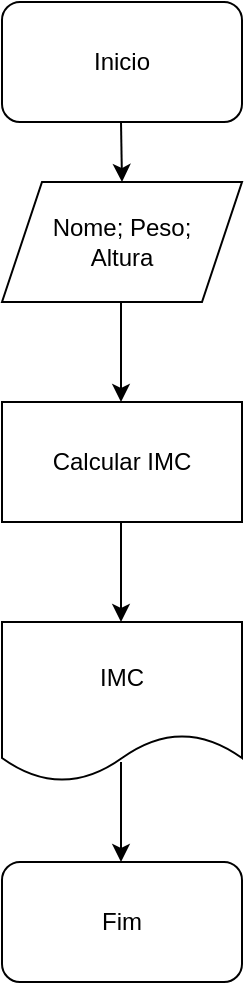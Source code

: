 <mxfile version="15.0.5" type="device"><diagram id="CVs6kYrWu3bb5x3a8h82" name="Page-1"><mxGraphModel dx="868" dy="450" grid="1" gridSize="10" guides="1" tooltips="1" connect="1" arrows="1" fold="1" page="1" pageScale="1" pageWidth="827" pageHeight="1169" math="0" shadow="0"><root><mxCell id="0"/><mxCell id="1" parent="0"/><mxCell id="K6Z1u4nLZ2AzhKImlR7Y-1" value="Inicio" style="rounded=1;whiteSpace=wrap;html=1;" parent="1" vertex="1"><mxGeometry x="160" y="30" width="120" height="60" as="geometry"/></mxCell><mxCell id="K6Z1u4nLZ2AzhKImlR7Y-2" value="" style="endArrow=classic;html=1;" parent="1" edge="1"><mxGeometry width="50" height="50" relative="1" as="geometry"><mxPoint x="219.5" y="90" as="sourcePoint"/><mxPoint x="220" y="120" as="targetPoint"/></mxGeometry></mxCell><mxCell id="K6Z1u4nLZ2AzhKImlR7Y-3" value="Nome; Peso; &lt;br&gt;Altura" style="shape=parallelogram;perimeter=parallelogramPerimeter;whiteSpace=wrap;html=1;fixedSize=1;" parent="1" vertex="1"><mxGeometry x="160" y="120" width="120" height="60" as="geometry"/></mxCell><mxCell id="K6Z1u4nLZ2AzhKImlR7Y-4" value="" style="endArrow=classic;html=1;" parent="1" edge="1"><mxGeometry width="50" height="50" relative="1" as="geometry"><mxPoint x="219.5" y="180" as="sourcePoint"/><mxPoint x="219.5" y="230" as="targetPoint"/></mxGeometry></mxCell><mxCell id="K6Z1u4nLZ2AzhKImlR7Y-5" value="Calcular IMC" style="rounded=0;whiteSpace=wrap;html=1;" parent="1" vertex="1"><mxGeometry x="160" y="230" width="120" height="60" as="geometry"/></mxCell><mxCell id="K6Z1u4nLZ2AzhKImlR7Y-6" value="" style="endArrow=classic;html=1;" parent="1" edge="1"><mxGeometry width="50" height="50" relative="1" as="geometry"><mxPoint x="219.5" y="290" as="sourcePoint"/><mxPoint x="219.5" y="340" as="targetPoint"/><Array as="points"><mxPoint x="219.5" y="320"/></Array></mxGeometry></mxCell><mxCell id="K6Z1u4nLZ2AzhKImlR7Y-7" value="IMC" style="shape=document;whiteSpace=wrap;html=1;boundedLbl=1;" parent="1" vertex="1"><mxGeometry x="160" y="340" width="120" height="80" as="geometry"/></mxCell><mxCell id="K6Z1u4nLZ2AzhKImlR7Y-9" value="Fim" style="rounded=1;whiteSpace=wrap;html=1;" parent="1" vertex="1"><mxGeometry x="160" y="460" width="120" height="60" as="geometry"/></mxCell><mxCell id="K6Z1u4nLZ2AzhKImlR7Y-12" value="" style="endArrow=classic;html=1;" parent="1" edge="1"><mxGeometry width="50" height="50" relative="1" as="geometry"><mxPoint x="219.5" y="410" as="sourcePoint"/><mxPoint x="219.5" y="460" as="targetPoint"/><Array as="points"><mxPoint x="219.5" y="440"/></Array></mxGeometry></mxCell></root></mxGraphModel></diagram></mxfile>